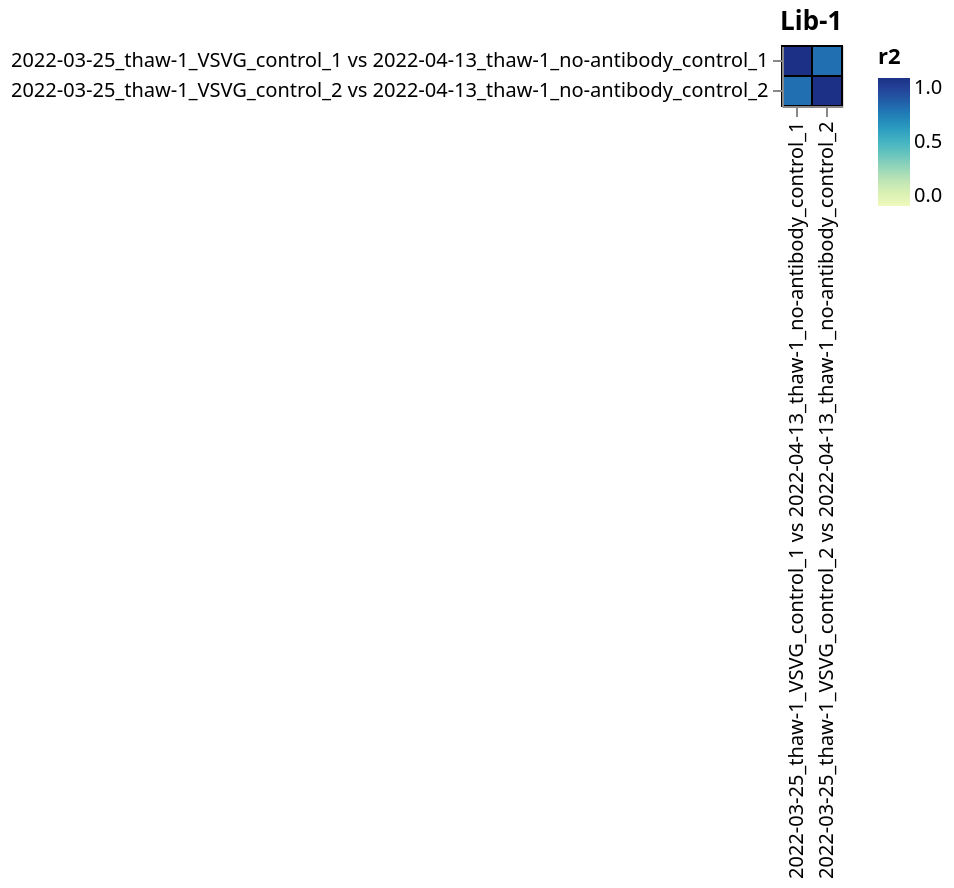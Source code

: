 {
  "config": {
    "view": {
      "continuousWidth": 400,
      "continuousHeight": 300
    },
    "axis": {
      "labelLimit": 500
    }
  },
  "data": {
    "name": "data-df5653ced079d8a08fe1db647171be85"
  },
  "mark": {
    "type": "rect",
    "stroke": "black"
  },
  "encoding": {
    "color": {
      "field": "r2",
      "scale": {
        "zero": true
      },
      "type": "quantitative"
    },
    "tooltip": [
      {
        "field": "library",
        "type": "nominal"
      },
      {
        "field": "sample_1",
        "type": "nominal"
      },
      {
        "field": "sample_2",
        "type": "nominal"
      },
      {
        "field": "r2",
        "format": ".3g",
        "type": "quantitative"
      }
    ],
    "x": {
      "field": "sample_1",
      "title": null,
      "type": "nominal"
    },
    "y": {
      "field": "sample_2",
      "title": null,
      "type": "nominal"
    }
  },
  "height": {
    "step": 15
  },
  "title": "Lib-1",
  "width": {
    "step": 15
  },
  "$schema": "https://vega.github.io/schema/vega-lite/v5.json",
  "datasets": {
    "data-df5653ced079d8a08fe1db647171be85": [
      {
        "library": "Lib-1",
        "sample_1": "2022-03-25_thaw-1_VSVG_control_1 vs 2022-04-13_thaw-1_no-antibody_control_1",
        "sample_2": "2022-03-25_thaw-1_VSVG_control_1 vs 2022-04-13_thaw-1_no-antibody_control_1",
        "r2": 1.0
      },
      {
        "library": "Lib-1",
        "sample_1": "2022-03-25_thaw-1_VSVG_control_2 vs 2022-04-13_thaw-1_no-antibody_control_2",
        "sample_2": "2022-03-25_thaw-1_VSVG_control_1 vs 2022-04-13_thaw-1_no-antibody_control_1",
        "r2": 0.7600934464085594
      },
      {
        "library": "Lib-1",
        "sample_1": "2022-03-25_thaw-1_VSVG_control_1 vs 2022-04-13_thaw-1_no-antibody_control_1",
        "sample_2": "2022-03-25_thaw-1_VSVG_control_2 vs 2022-04-13_thaw-1_no-antibody_control_2",
        "r2": 0.7600934464085594
      },
      {
        "library": "Lib-1",
        "sample_1": "2022-03-25_thaw-1_VSVG_control_2 vs 2022-04-13_thaw-1_no-antibody_control_2",
        "sample_2": "2022-03-25_thaw-1_VSVG_control_2 vs 2022-04-13_thaw-1_no-antibody_control_2",
        "r2": 1.0
      }
    ]
  }
}